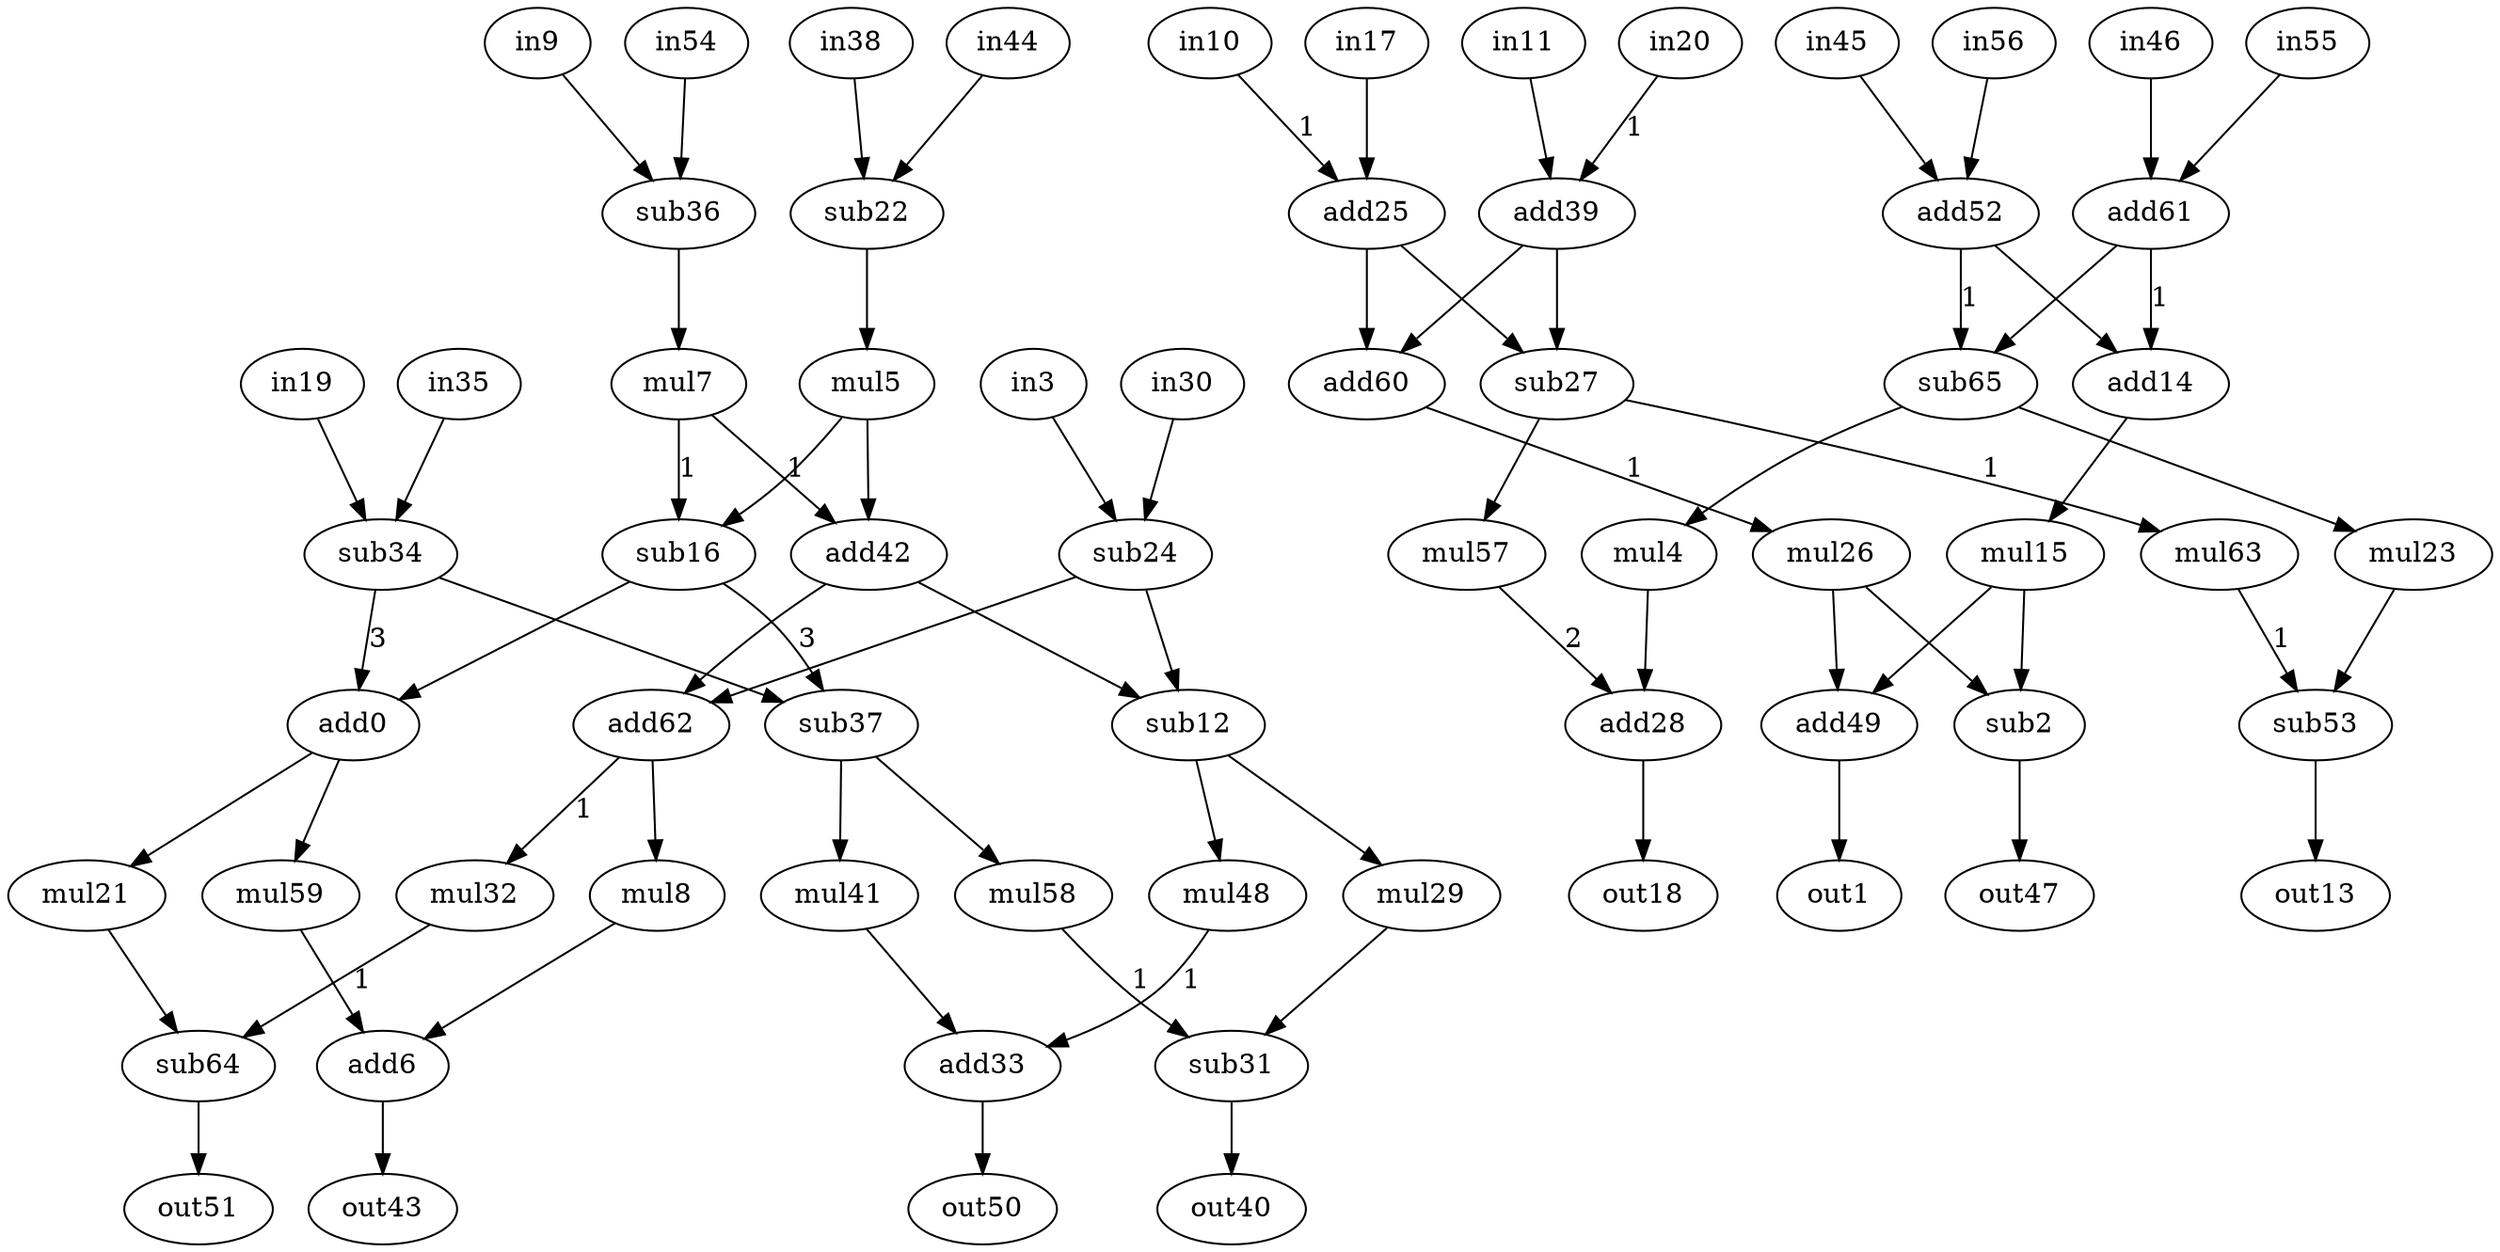 strict digraph "cosine1" {
0 [alap=4, asap=4, label=add0, op=add];
1 [alap=5, asap=5, label=out1, op=out];
2 [alap=4, asap=4, label=sub2, op=sub];
3 [alap=2, asap=0, label=in3, op=in];
4 [alap=3, asap=3, label=mul4, op=muli, value=2];
5 [alap=2, asap=2, label=mul5, op=muli, value=2];
6 [alap=6, asap=6, label=add6, op=add];
7 [alap=2, asap=2, label=mul7, op=muli, value=2];
8 [alap=5, asap=5, label=mul8, op=muli, value=2];
9 [alap=0, asap=0, label=in9, op=in];
10 [alap=0, asap=0, label=in10, op=in];
11 [alap=0, asap=0, label=in11, op=in];
12 [alap=4, asap=4, label=sub12, op=sub];
13 [alap=5, asap=5, label=out13, op=out];
14 [alap=2, asap=2, label=add14, op=add];
15 [alap=3, asap=3, label=mul15, op=muli, value=2];
16 [alap=3, asap=3, label=sub16, op=sub];
17 [alap=0, asap=0, label=in17, op=in];
18 [alap=5, asap=5, label=out18, op=out];
19 [alap=2, asap=0, label=in19, op=in];
20 [alap=0, asap=0, label=in20, op=in];
21 [alap=5, asap=5, label=mul21, op=muli, value=2];
22 [alap=1, asap=1, label=sub22, op=sub];
23 [alap=3, asap=3, label=mul23, op=muli, value=2];
24 [alap=3, asap=1, label=sub24, op=sub];
25 [alap=1, asap=1, label=add25, op=add];
26 [alap=3, asap=3, label=mul26, op=muli, value=2];
27 [alap=2, asap=2, label=sub27, op=sub];
28 [alap=4, asap=4, label=add28, op=add];
29 [alap=5, asap=5, label=mul29, op=muli, value=2];
30 [alap=2, asap=0, label=in30, op=in];
31 [alap=6, asap=6, label=sub31, op=sub];
32 [alap=5, asap=5, label=mul32, op=muli, value=2];
33 [alap=6, asap=6, label=add33, op=add];
34 [alap=3, asap=1, label=sub34, op=sub];
35 [alap=2, asap=0, label=in35, op=in];
36 [alap=1, asap=1, label=sub36, op=sub];
37 [alap=4, asap=4, label=sub37, op=sub];
38 [alap=0, asap=0, label=in38, op=in];
39 [alap=1, asap=1, label=add39, op=add];
40 [alap=7, asap=7, label=out40, op=out];
41 [alap=5, asap=5, label=mul41, op=muli, value=2];
42 [alap=3, asap=3, label=add42, op=add];
43 [alap=7, asap=7, label=out43, op=out];
44 [alap=0, asap=0, label=in44, op=in];
45 [alap=0, asap=0, label=in45, op=in];
46 [alap=0, asap=0, label=in46, op=in];
47 [alap=5, asap=5, label=out47, op=out];
48 [alap=5, asap=5, label=mul48, op=muli, value=2];
49 [alap=4, asap=4, label=add49, op=add];
50 [alap=7, asap=7, label=out50, op=out];
51 [alap=7, asap=7, label=out51, op=out];
52 [alap=1, asap=1, label=add52, op=add];
53 [alap=4, asap=4, label=sub53, op=sub];
54 [alap=0, asap=0, label=in54, op=in];
55 [alap=0, asap=0, label=in55, op=in];
56 [alap=0, asap=0, label=in56, op=in];
57 [alap=3, asap=3, label=mul57, op=muli, value=2];
58 [alap=5, asap=5, label=mul58, op=muli, value=2];
59 [alap=5, asap=5, label=mul59, op=muli, value=2];
60 [alap=2, asap=2, label=add60, op=add];
61 [alap=1, asap=1, label=add61, op=add];
62 [alap=4, asap=4, label=add62, op=add];
63 [alap=3, asap=3, label=mul63, op=muli, value=2];
64 [alap=6, asap=6, label=sub64, op=sub];
65 [alap=2, asap=2, label=sub65, op=sub];
0 -> 21  [port=0, w=0];
0 -> 59  [port=0, w=0];
2 -> 47  [port=0, w=0];
3 -> 24  [port=0, w=0];
4 -> 28  [port=0, w=0];
5 -> 42  [port=0, w=0];
5 -> 16  [port=0, w=0];
6 -> 43  [port=0, w=0];
7 -> 42  [label=1, port=1, w=1];
7 -> 16  [label=1, port=1, w=1];
8 -> 6  [port=0, w=0];
9 -> 36  [port=0, w=0];
10 -> 25  [label=1, port=0, w=1];
11 -> 39  [port=0, w=0];
12 -> 48  [port=0, w=0];
12 -> 29  [port=0, w=0];
14 -> 15  [port=0, w=0];
15 -> 49  [port=0, w=0];
15 -> 2  [port=0, w=0];
16 -> 0  [port=0, w=0];
16 -> 37  [label=3, port=0, w=3];
17 -> 25  [port=1, w=0];
19 -> 34  [port=0, w=0];
20 -> 39  [label=1, port=1, w=1];
21 -> 64  [port=0, w=0];
22 -> 5  [port=0, w=0];
23 -> 53  [port=0, w=0];
24 -> 62  [port=0, w=0];
24 -> 12  [port=0, w=0];
25 -> 60  [port=0, w=0];
25 -> 27  [port=0, w=0];
26 -> 49  [port=1, w=0];
26 -> 2  [port=1, w=0];
27 -> 63  [label=1, port=0, w=1];
27 -> 57  [port=0, w=0];
28 -> 18  [port=0, w=0];
29 -> 31  [port=0, w=0];
30 -> 24  [port=1, w=0];
31 -> 40  [port=0, w=0];
32 -> 64  [label=1, port=1, w=1];
33 -> 50  [port=0, w=0];
34 -> 37  [port=1, w=0];
34 -> 0  [label=3, port=1, w=3];
35 -> 34  [port=1, w=0];
36 -> 7  [port=0, w=0];
37 -> 41  [port=0, w=0];
37 -> 58  [port=0, w=0];
38 -> 22  [port=0, w=0];
39 -> 60  [port=1, w=0];
39 -> 27  [port=1, w=0];
41 -> 33  [port=0, w=0];
42 -> 12  [port=1, w=0];
42 -> 62  [port=1, w=0];
44 -> 22  [port=1, w=0];
45 -> 52  [port=0, w=0];
46 -> 61  [port=0, w=0];
48 -> 33  [label=1, port=1, w=1];
49 -> 1  [port=0, w=0];
52 -> 65  [label=1, port=0, w=1];
52 -> 14  [port=0, w=0];
53 -> 13  [port=0, w=0];
54 -> 36  [port=1, w=0];
55 -> 61  [port=1, w=0];
56 -> 52  [port=1, w=0];
57 -> 28  [label=2, port=1, w=2];
58 -> 31  [label=1, port=1, w=1];
59 -> 6  [port=1, w=0];
60 -> 26  [label=1, port=0, w=1];
61 -> 14  [label=1, port=1, w=1];
61 -> 65  [port=1, w=0];
62 -> 8  [port=0, w=0];
62 -> 32  [label=1, port=0, w=1];
63 -> 53  [label=1, port=1, w=1];
64 -> 51  [port=0, w=0];
65 -> 23  [port=0, w=0];
65 -> 4  [port=0, w=0];
}
